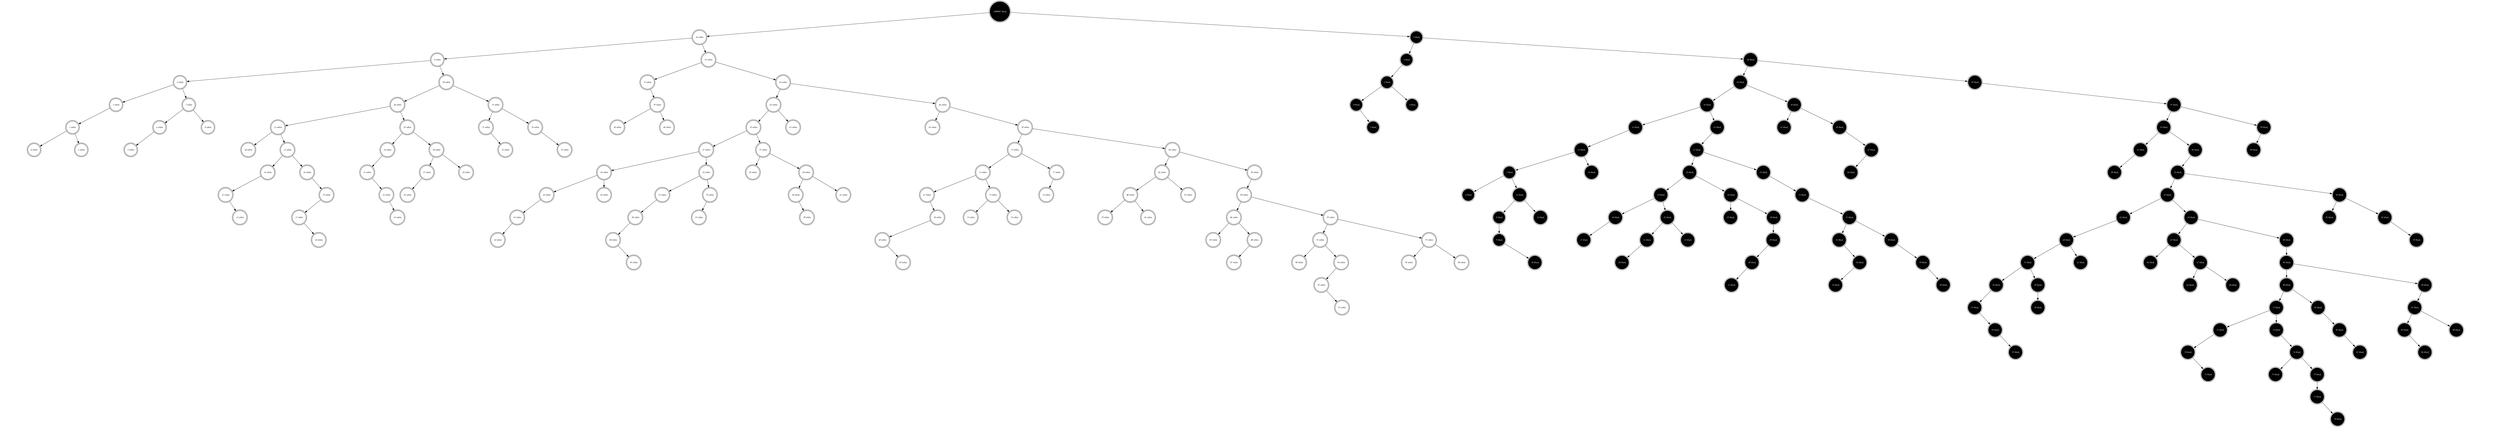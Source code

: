 digraph arbre {
	ordering = out;
	splines = false;
	"1000007 black" [style=filled, fillcolor="black", fontcolor="white", fontsize=12, shape=doublecircle, fontname="Comic Sans MS"];
	"36 white" [style=filled, fillcolor="white", fontcolor="black", fontsize=12, shape=doublecircle, fontname="Comic Sans MS"];
	"1000007 black" -> "36 white";
  "NIL0" [style=invis];
  "1000007 black" -> "NIL0" [style=invis];
	"5 black" [style=filled, fillcolor="black", fontcolor="white", fontsize=12, shape=doublecircle, fontname="Comic Sans MS"];
	"1000007 black" -> "5 black";
	"36 white" [style=filled, fillcolor="white", fontcolor="black", fontsize=12, shape=doublecircle, fontname="Comic Sans MS"];
	"9 white" [style=filled, fillcolor="white", fontcolor="black", fontsize=12, shape=doublecircle, fontname="Comic Sans MS"];
	"36 white" -> "9 white";
  "NIL1" [style=invis];
  "36 white" -> "NIL1" [style=invis];
	"41 white" [style=filled, fillcolor="white", fontcolor="black", fontsize=12, shape=doublecircle, fontname="Comic Sans MS"];
	"36 white" -> "41 white";
	"9 white" [style=filled, fillcolor="white", fontcolor="black", fontsize=12, shape=doublecircle, fontname="Comic Sans MS"];
	"4 white" [style=filled, fillcolor="white", fontcolor="black", fontsize=12, shape=doublecircle, fontname="Comic Sans MS"];
	"9 white" -> "4 white";
  "NIL2" [style=invis];
  "9 white" -> "NIL2" [style=invis];
	"30 white" [style=filled, fillcolor="white", fontcolor="black", fontsize=12, shape=doublecircle, fontname="Comic Sans MS"];
	"9 white" -> "30 white";
	"4 white" [style=filled, fillcolor="white", fontcolor="black", fontsize=12, shape=doublecircle, fontname="Comic Sans MS"];
	"3 white" [style=filled, fillcolor="white", fontcolor="black", fontsize=12, shape=doublecircle, fontname="Comic Sans MS"];
	"4 white" -> "3 white";
  "NIL3" [style=invis];
  "4 white" -> "NIL3" [style=invis];
	"7 white" [style=filled, fillcolor="white", fontcolor="black", fontsize=12, shape=doublecircle, fontname="Comic Sans MS"];
	"4 white" -> "7 white";
	"3 white" [style=filled, fillcolor="white", fontcolor="black", fontsize=12, shape=doublecircle, fontname="Comic Sans MS"];
	"1 white" [style=filled, fillcolor="white", fontcolor="black", fontsize=12, shape=doublecircle, fontname="Comic Sans MS"];
	"3 white" -> "1 white";
  "NIL4" [style=invis];
  "3 white" -> "NIL4" [style=invis];
"NIL5" [style=invis];
"3 white" -> "NIL5" [style=invis];
	"1 white" [style=filled, fillcolor="white", fontcolor="black", fontsize=12, shape=doublecircle, fontname="Comic Sans MS"];
	"0 white" [style=filled, fillcolor="white", fontcolor="black", fontsize=12, shape=doublecircle, fontname="Comic Sans MS"];
	"1 white" -> "0 white";
  "NIL6" [style=invis];
  "1 white" -> "NIL6" [style=invis];
	"2 white" [style=filled, fillcolor="white", fontcolor="black", fontsize=12, shape=doublecircle, fontname="Comic Sans MS"];
	"1 white" -> "2 white";
	"0 white" [style=filled, fillcolor="white", fontcolor="black", fontsize=12, shape=doublecircle, fontname="Comic Sans MS"];
	"NIL7" [style=invis];
	"0 white" -> "NIL7" [style=invis];
  "NIL8" [style=invis];
  "0 white" -> "NIL8" [style=invis];
"NIL9" [style=invis];
"0 white" -> "NIL9" [style=invis];
	"2 white" [style=filled, fillcolor="white", fontcolor="black", fontsize=12, shape=doublecircle, fontname="Comic Sans MS"];
	"NIL10" [style=invis];
	"2 white" -> "NIL10" [style=invis];
  "NIL11" [style=invis];
  "2 white" -> "NIL11" [style=invis];
"NIL12" [style=invis];
"2 white" -> "NIL12" [style=invis];
	"7 white" [style=filled, fillcolor="white", fontcolor="black", fontsize=12, shape=doublecircle, fontname="Comic Sans MS"];
	"6 white" [style=filled, fillcolor="white", fontcolor="black", fontsize=12, shape=doublecircle, fontname="Comic Sans MS"];
	"7 white" -> "6 white";
  "NIL13" [style=invis];
  "7 white" -> "NIL13" [style=invis];
	"8 white" [style=filled, fillcolor="white", fontcolor="black", fontsize=12, shape=doublecircle, fontname="Comic Sans MS"];
	"7 white" -> "8 white";
	"6 white" [style=filled, fillcolor="white", fontcolor="black", fontsize=12, shape=doublecircle, fontname="Comic Sans MS"];
	"5 white" [style=filled, fillcolor="white", fontcolor="black", fontsize=12, shape=doublecircle, fontname="Comic Sans MS"];
	"6 white" -> "5 white";
  "NIL14" [style=invis];
  "6 white" -> "NIL14" [style=invis];
"NIL15" [style=invis];
"6 white" -> "NIL15" [style=invis];
	"5 white" [style=filled, fillcolor="white", fontcolor="black", fontsize=12, shape=doublecircle, fontname="Comic Sans MS"];
	"NIL16" [style=invis];
	"5 white" -> "NIL16" [style=invis];
  "NIL17" [style=invis];
  "5 white" -> "NIL17" [style=invis];
"NIL18" [style=invis];
"5 white" -> "NIL18" [style=invis];
	"8 white" [style=filled, fillcolor="white", fontcolor="black", fontsize=12, shape=doublecircle, fontname="Comic Sans MS"];
	"NIL19" [style=invis];
	"8 white" -> "NIL19" [style=invis];
  "NIL20" [style=invis];
  "8 white" -> "NIL20" [style=invis];
"NIL21" [style=invis];
"8 white" -> "NIL21" [style=invis];
	"30 white" [style=filled, fillcolor="white", fontcolor="black", fontsize=12, shape=doublecircle, fontname="Comic Sans MS"];
	"20 white" [style=filled, fillcolor="white", fontcolor="black", fontsize=12, shape=doublecircle, fontname="Comic Sans MS"];
	"30 white" -> "20 white";
  "NIL22" [style=invis];
  "30 white" -> "NIL22" [style=invis];
	"33 white" [style=filled, fillcolor="white", fontcolor="black", fontsize=12, shape=doublecircle, fontname="Comic Sans MS"];
	"30 white" -> "33 white";
	"20 white" [style=filled, fillcolor="white", fontcolor="black", fontsize=12, shape=doublecircle, fontname="Comic Sans MS"];
	"11 white" [style=filled, fillcolor="white", fontcolor="black", fontsize=12, shape=doublecircle, fontname="Comic Sans MS"];
	"20 white" -> "11 white";
  "NIL23" [style=invis];
  "20 white" -> "NIL23" [style=invis];
	"25 white" [style=filled, fillcolor="white", fontcolor="black", fontsize=12, shape=doublecircle, fontname="Comic Sans MS"];
	"20 white" -> "25 white";
	"11 white" [style=filled, fillcolor="white", fontcolor="black", fontsize=12, shape=doublecircle, fontname="Comic Sans MS"];
	"10 white" [style=filled, fillcolor="white", fontcolor="black", fontsize=12, shape=doublecircle, fontname="Comic Sans MS"];
	"11 white" -> "10 white";
  "NIL24" [style=invis];
  "11 white" -> "NIL24" [style=invis];
	"15 white" [style=filled, fillcolor="white", fontcolor="black", fontsize=12, shape=doublecircle, fontname="Comic Sans MS"];
	"11 white" -> "15 white";
	"10 white" [style=filled, fillcolor="white", fontcolor="black", fontsize=12, shape=doublecircle, fontname="Comic Sans MS"];
	"NIL25" [style=invis];
	"10 white" -> "NIL25" [style=invis];
  "NIL26" [style=invis];
  "10 white" -> "NIL26" [style=invis];
"NIL27" [style=invis];
"10 white" -> "NIL27" [style=invis];
	"15 white" [style=filled, fillcolor="white", fontcolor="black", fontsize=12, shape=doublecircle, fontname="Comic Sans MS"];
	"14 white" [style=filled, fillcolor="white", fontcolor="black", fontsize=12, shape=doublecircle, fontname="Comic Sans MS"];
	"15 white" -> "14 white";
  "NIL28" [style=invis];
  "15 white" -> "NIL28" [style=invis];
	"16 white" [style=filled, fillcolor="white", fontcolor="black", fontsize=12, shape=doublecircle, fontname="Comic Sans MS"];
	"15 white" -> "16 white";
	"14 white" [style=filled, fillcolor="white", fontcolor="black", fontsize=12, shape=doublecircle, fontname="Comic Sans MS"];
	"12 white" [style=filled, fillcolor="white", fontcolor="black", fontsize=12, shape=doublecircle, fontname="Comic Sans MS"];
	"14 white" -> "12 white";
  "NIL29" [style=invis];
  "14 white" -> "NIL29" [style=invis];
"NIL30" [style=invis];
"14 white" -> "NIL30" [style=invis];
	"12 white" [style=filled, fillcolor="white", fontcolor="black", fontsize=12, shape=doublecircle, fontname="Comic Sans MS"];
	"NIL31" [style=invis];
	"12 white" -> "NIL31" [style=invis];
  "NIL32" [style=invis];
  "12 white" -> "NIL32" [style=invis];
	"13 white" [style=filled, fillcolor="white", fontcolor="black", fontsize=12, shape=doublecircle, fontname="Comic Sans MS"];
	"12 white" -> "13 white";
	"13 white" [style=filled, fillcolor="white", fontcolor="black", fontsize=12, shape=doublecircle, fontname="Comic Sans MS"];
	"NIL33" [style=invis];
	"13 white" -> "NIL33" [style=invis];
  "NIL34" [style=invis];
  "13 white" -> "NIL34" [style=invis];
"NIL35" [style=invis];
"13 white" -> "NIL35" [style=invis];
	"16 white" [style=filled, fillcolor="white", fontcolor="black", fontsize=12, shape=doublecircle, fontname="Comic Sans MS"];
	"NIL36" [style=invis];
	"16 white" -> "NIL36" [style=invis];
  "NIL37" [style=invis];
  "16 white" -> "NIL37" [style=invis];
	"19 white" [style=filled, fillcolor="white", fontcolor="black", fontsize=12, shape=doublecircle, fontname="Comic Sans MS"];
	"16 white" -> "19 white";
	"19 white" [style=filled, fillcolor="white", fontcolor="black", fontsize=12, shape=doublecircle, fontname="Comic Sans MS"];
	"17 white" [style=filled, fillcolor="white", fontcolor="black", fontsize=12, shape=doublecircle, fontname="Comic Sans MS"];
	"19 white" -> "17 white";
  "NIL38" [style=invis];
  "19 white" -> "NIL38" [style=invis];
"NIL39" [style=invis];
"19 white" -> "NIL39" [style=invis];
	"17 white" [style=filled, fillcolor="white", fontcolor="black", fontsize=12, shape=doublecircle, fontname="Comic Sans MS"];
	"NIL40" [style=invis];
	"17 white" -> "NIL40" [style=invis];
  "NIL41" [style=invis];
  "17 white" -> "NIL41" [style=invis];
	"18 white" [style=filled, fillcolor="white", fontcolor="black", fontsize=12, shape=doublecircle, fontname="Comic Sans MS"];
	"17 white" -> "18 white";
	"18 white" [style=filled, fillcolor="white", fontcolor="black", fontsize=12, shape=doublecircle, fontname="Comic Sans MS"];
	"NIL42" [style=invis];
	"18 white" -> "NIL42" [style=invis];
  "NIL43" [style=invis];
  "18 white" -> "NIL43" [style=invis];
"NIL44" [style=invis];
"18 white" -> "NIL44" [style=invis];
	"25 white" [style=filled, fillcolor="white", fontcolor="black", fontsize=12, shape=doublecircle, fontname="Comic Sans MS"];
	"24 white" [style=filled, fillcolor="white", fontcolor="black", fontsize=12, shape=doublecircle, fontname="Comic Sans MS"];
	"25 white" -> "24 white";
  "NIL45" [style=invis];
  "25 white" -> "NIL45" [style=invis];
	"28 white" [style=filled, fillcolor="white", fontcolor="black", fontsize=12, shape=doublecircle, fontname="Comic Sans MS"];
	"25 white" -> "28 white";
	"24 white" [style=filled, fillcolor="white", fontcolor="black", fontsize=12, shape=doublecircle, fontname="Comic Sans MS"];
	"21 white" [style=filled, fillcolor="white", fontcolor="black", fontsize=12, shape=doublecircle, fontname="Comic Sans MS"];
	"24 white" -> "21 white";
  "NIL46" [style=invis];
  "24 white" -> "NIL46" [style=invis];
"NIL47" [style=invis];
"24 white" -> "NIL47" [style=invis];
	"21 white" [style=filled, fillcolor="white", fontcolor="black", fontsize=12, shape=doublecircle, fontname="Comic Sans MS"];
	"NIL48" [style=invis];
	"21 white" -> "NIL48" [style=invis];
  "NIL49" [style=invis];
  "21 white" -> "NIL49" [style=invis];
	"22 white" [style=filled, fillcolor="white", fontcolor="black", fontsize=12, shape=doublecircle, fontname="Comic Sans MS"];
	"21 white" -> "22 white";
	"22 white" [style=filled, fillcolor="white", fontcolor="black", fontsize=12, shape=doublecircle, fontname="Comic Sans MS"];
	"NIL50" [style=invis];
	"22 white" -> "NIL50" [style=invis];
  "NIL51" [style=invis];
  "22 white" -> "NIL51" [style=invis];
	"23 white" [style=filled, fillcolor="white", fontcolor="black", fontsize=12, shape=doublecircle, fontname="Comic Sans MS"];
	"22 white" -> "23 white";
	"23 white" [style=filled, fillcolor="white", fontcolor="black", fontsize=12, shape=doublecircle, fontname="Comic Sans MS"];
	"NIL52" [style=invis];
	"23 white" -> "NIL52" [style=invis];
  "NIL53" [style=invis];
  "23 white" -> "NIL53" [style=invis];
"NIL54" [style=invis];
"23 white" -> "NIL54" [style=invis];
	"28 white" [style=filled, fillcolor="white", fontcolor="black", fontsize=12, shape=doublecircle, fontname="Comic Sans MS"];
	"27 white" [style=filled, fillcolor="white", fontcolor="black", fontsize=12, shape=doublecircle, fontname="Comic Sans MS"];
	"28 white" -> "27 white";
  "NIL55" [style=invis];
  "28 white" -> "NIL55" [style=invis];
	"29 white" [style=filled, fillcolor="white", fontcolor="black", fontsize=12, shape=doublecircle, fontname="Comic Sans MS"];
	"28 white" -> "29 white";
	"27 white" [style=filled, fillcolor="white", fontcolor="black", fontsize=12, shape=doublecircle, fontname="Comic Sans MS"];
	"26 white" [style=filled, fillcolor="white", fontcolor="black", fontsize=12, shape=doublecircle, fontname="Comic Sans MS"];
	"27 white" -> "26 white";
  "NIL56" [style=invis];
  "27 white" -> "NIL56" [style=invis];
"NIL57" [style=invis];
"27 white" -> "NIL57" [style=invis];
	"26 white" [style=filled, fillcolor="white", fontcolor="black", fontsize=12, shape=doublecircle, fontname="Comic Sans MS"];
	"NIL58" [style=invis];
	"26 white" -> "NIL58" [style=invis];
  "NIL59" [style=invis];
  "26 white" -> "NIL59" [style=invis];
"NIL60" [style=invis];
"26 white" -> "NIL60" [style=invis];
	"29 white" [style=filled, fillcolor="white", fontcolor="black", fontsize=12, shape=doublecircle, fontname="Comic Sans MS"];
	"NIL61" [style=invis];
	"29 white" -> "NIL61" [style=invis];
  "NIL62" [style=invis];
  "29 white" -> "NIL62" [style=invis];
"NIL63" [style=invis];
"29 white" -> "NIL63" [style=invis];
	"33 white" [style=filled, fillcolor="white", fontcolor="black", fontsize=12, shape=doublecircle, fontname="Comic Sans MS"];
	"31 white" [style=filled, fillcolor="white", fontcolor="black", fontsize=12, shape=doublecircle, fontname="Comic Sans MS"];
	"33 white" -> "31 white";
  "NIL64" [style=invis];
  "33 white" -> "NIL64" [style=invis];
	"34 white" [style=filled, fillcolor="white", fontcolor="black", fontsize=12, shape=doublecircle, fontname="Comic Sans MS"];
	"33 white" -> "34 white";
	"31 white" [style=filled, fillcolor="white", fontcolor="black", fontsize=12, shape=doublecircle, fontname="Comic Sans MS"];
	"NIL65" [style=invis];
	"31 white" -> "NIL65" [style=invis];
  "NIL66" [style=invis];
  "31 white" -> "NIL66" [style=invis];
	"32 white" [style=filled, fillcolor="white", fontcolor="black", fontsize=12, shape=doublecircle, fontname="Comic Sans MS"];
	"31 white" -> "32 white";
	"32 white" [style=filled, fillcolor="white", fontcolor="black", fontsize=12, shape=doublecircle, fontname="Comic Sans MS"];
	"NIL67" [style=invis];
	"32 white" -> "NIL67" [style=invis];
  "NIL68" [style=invis];
  "32 white" -> "NIL68" [style=invis];
"NIL69" [style=invis];
"32 white" -> "NIL69" [style=invis];
	"34 white" [style=filled, fillcolor="white", fontcolor="black", fontsize=12, shape=doublecircle, fontname="Comic Sans MS"];
	"NIL70" [style=invis];
	"34 white" -> "NIL70" [style=invis];
  "NIL71" [style=invis];
  "34 white" -> "NIL71" [style=invis];
	"35 white" [style=filled, fillcolor="white", fontcolor="black", fontsize=12, shape=doublecircle, fontname="Comic Sans MS"];
	"34 white" -> "35 white";
	"35 white" [style=filled, fillcolor="white", fontcolor="black", fontsize=12, shape=doublecircle, fontname="Comic Sans MS"];
	"NIL72" [style=invis];
	"35 white" -> "NIL72" [style=invis];
  "NIL73" [style=invis];
  "35 white" -> "NIL73" [style=invis];
"NIL74" [style=invis];
"35 white" -> "NIL74" [style=invis];
	"41 white" [style=filled, fillcolor="white", fontcolor="black", fontsize=12, shape=doublecircle, fontname="Comic Sans MS"];
	"37 white" [style=filled, fillcolor="white", fontcolor="black", fontsize=12, shape=doublecircle, fontname="Comic Sans MS"];
	"41 white" -> "37 white";
  "NIL75" [style=invis];
  "41 white" -> "NIL75" [style=invis];
	"64 white" [style=filled, fillcolor="white", fontcolor="black", fontsize=12, shape=doublecircle, fontname="Comic Sans MS"];
	"41 white" -> "64 white";
	"37 white" [style=filled, fillcolor="white", fontcolor="black", fontsize=12, shape=doublecircle, fontname="Comic Sans MS"];
	"NIL76" [style=invis];
	"37 white" -> "NIL76" [style=invis];
  "NIL77" [style=invis];
  "37 white" -> "NIL77" [style=invis];
	"39 white" [style=filled, fillcolor="white", fontcolor="black", fontsize=12, shape=doublecircle, fontname="Comic Sans MS"];
	"37 white" -> "39 white";
	"39 white" [style=filled, fillcolor="white", fontcolor="black", fontsize=12, shape=doublecircle, fontname="Comic Sans MS"];
	"38 white" [style=filled, fillcolor="white", fontcolor="black", fontsize=12, shape=doublecircle, fontname="Comic Sans MS"];
	"39 white" -> "38 white";
  "NIL78" [style=invis];
  "39 white" -> "NIL78" [style=invis];
	"40 white" [style=filled, fillcolor="white", fontcolor="black", fontsize=12, shape=doublecircle, fontname="Comic Sans MS"];
	"39 white" -> "40 white";
	"38 white" [style=filled, fillcolor="white", fontcolor="black", fontsize=12, shape=doublecircle, fontname="Comic Sans MS"];
	"NIL79" [style=invis];
	"38 white" -> "NIL79" [style=invis];
  "NIL80" [style=invis];
  "38 white" -> "NIL80" [style=invis];
"NIL81" [style=invis];
"38 white" -> "NIL81" [style=invis];
	"40 white" [style=filled, fillcolor="white", fontcolor="black", fontsize=12, shape=doublecircle, fontname="Comic Sans MS"];
	"NIL82" [style=invis];
	"40 white" -> "NIL82" [style=invis];
  "NIL83" [style=invis];
  "40 white" -> "NIL83" [style=invis];
"NIL84" [style=invis];
"40 white" -> "NIL84" [style=invis];
	"64 white" [style=filled, fillcolor="white", fontcolor="black", fontsize=12, shape=doublecircle, fontname="Comic Sans MS"];
	"62 white" [style=filled, fillcolor="white", fontcolor="black", fontsize=12, shape=doublecircle, fontname="Comic Sans MS"];
	"64 white" -> "62 white";
  "NIL85" [style=invis];
  "64 white" -> "NIL85" [style=invis];
	"66 white" [style=filled, fillcolor="white", fontcolor="black", fontsize=12, shape=doublecircle, fontname="Comic Sans MS"];
	"64 white" -> "66 white";
	"62 white" [style=filled, fillcolor="white", fontcolor="black", fontsize=12, shape=doublecircle, fontname="Comic Sans MS"];
	"55 white" [style=filled, fillcolor="white", fontcolor="black", fontsize=12, shape=doublecircle, fontname="Comic Sans MS"];
	"62 white" -> "55 white";
  "NIL86" [style=invis];
  "62 white" -> "NIL86" [style=invis];
	"63 white" [style=filled, fillcolor="white", fontcolor="black", fontsize=12, shape=doublecircle, fontname="Comic Sans MS"];
	"62 white" -> "63 white";
	"55 white" [style=filled, fillcolor="white", fontcolor="black", fontsize=12, shape=doublecircle, fontname="Comic Sans MS"];
	"47 white" [style=filled, fillcolor="white", fontcolor="black", fontsize=12, shape=doublecircle, fontname="Comic Sans MS"];
	"55 white" -> "47 white";
  "NIL87" [style=invis];
  "55 white" -> "NIL87" [style=invis];
	"57 white" [style=filled, fillcolor="white", fontcolor="black", fontsize=12, shape=doublecircle, fontname="Comic Sans MS"];
	"55 white" -> "57 white";
	"47 white" [style=filled, fillcolor="white", fontcolor="black", fontsize=12, shape=doublecircle, fontname="Comic Sans MS"];
	"45 white" [style=filled, fillcolor="white", fontcolor="black", fontsize=12, shape=doublecircle, fontname="Comic Sans MS"];
	"47 white" -> "45 white";
  "NIL88" [style=invis];
  "47 white" -> "NIL88" [style=invis];
	"52 white" [style=filled, fillcolor="white", fontcolor="black", fontsize=12, shape=doublecircle, fontname="Comic Sans MS"];
	"47 white" -> "52 white";
	"45 white" [style=filled, fillcolor="white", fontcolor="black", fontsize=12, shape=doublecircle, fontname="Comic Sans MS"];
	"44 white" [style=filled, fillcolor="white", fontcolor="black", fontsize=12, shape=doublecircle, fontname="Comic Sans MS"];
	"45 white" -> "44 white";
  "NIL89" [style=invis];
  "45 white" -> "NIL89" [style=invis];
	"46 white" [style=filled, fillcolor="white", fontcolor="black", fontsize=12, shape=doublecircle, fontname="Comic Sans MS"];
	"45 white" -> "46 white";
	"44 white" [style=filled, fillcolor="white", fontcolor="black", fontsize=12, shape=doublecircle, fontname="Comic Sans MS"];
	"43 white" [style=filled, fillcolor="white", fontcolor="black", fontsize=12, shape=doublecircle, fontname="Comic Sans MS"];
	"44 white" -> "43 white";
  "NIL90" [style=invis];
  "44 white" -> "NIL90" [style=invis];
"NIL91" [style=invis];
"44 white" -> "NIL91" [style=invis];
	"43 white" [style=filled, fillcolor="white", fontcolor="black", fontsize=12, shape=doublecircle, fontname="Comic Sans MS"];
	"42 white" [style=filled, fillcolor="white", fontcolor="black", fontsize=12, shape=doublecircle, fontname="Comic Sans MS"];
	"43 white" -> "42 white";
  "NIL92" [style=invis];
  "43 white" -> "NIL92" [style=invis];
"NIL93" [style=invis];
"43 white" -> "NIL93" [style=invis];
	"42 white" [style=filled, fillcolor="white", fontcolor="black", fontsize=12, shape=doublecircle, fontname="Comic Sans MS"];
	"NIL94" [style=invis];
	"42 white" -> "NIL94" [style=invis];
  "NIL95" [style=invis];
  "42 white" -> "NIL95" [style=invis];
"NIL96" [style=invis];
"42 white" -> "NIL96" [style=invis];
	"46 white" [style=filled, fillcolor="white", fontcolor="black", fontsize=12, shape=doublecircle, fontname="Comic Sans MS"];
	"NIL97" [style=invis];
	"46 white" -> "NIL97" [style=invis];
  "NIL98" [style=invis];
  "46 white" -> "NIL98" [style=invis];
"NIL99" [style=invis];
"46 white" -> "NIL99" [style=invis];
	"52 white" [style=filled, fillcolor="white", fontcolor="black", fontsize=12, shape=doublecircle, fontname="Comic Sans MS"];
	"51 white" [style=filled, fillcolor="white", fontcolor="black", fontsize=12, shape=doublecircle, fontname="Comic Sans MS"];
	"52 white" -> "51 white";
  "NIL100" [style=invis];
  "52 white" -> "NIL100" [style=invis];
	"54 white" [style=filled, fillcolor="white", fontcolor="black", fontsize=12, shape=doublecircle, fontname="Comic Sans MS"];
	"52 white" -> "54 white";
	"51 white" [style=filled, fillcolor="white", fontcolor="black", fontsize=12, shape=doublecircle, fontname="Comic Sans MS"];
	"50 white" [style=filled, fillcolor="white", fontcolor="black", fontsize=12, shape=doublecircle, fontname="Comic Sans MS"];
	"51 white" -> "50 white";
  "NIL101" [style=invis];
  "51 white" -> "NIL101" [style=invis];
"NIL102" [style=invis];
"51 white" -> "NIL102" [style=invis];
	"50 white" [style=filled, fillcolor="white", fontcolor="black", fontsize=12, shape=doublecircle, fontname="Comic Sans MS"];
	"48 white" [style=filled, fillcolor="white", fontcolor="black", fontsize=12, shape=doublecircle, fontname="Comic Sans MS"];
	"50 white" -> "48 white";
  "NIL103" [style=invis];
  "50 white" -> "NIL103" [style=invis];
"NIL104" [style=invis];
"50 white" -> "NIL104" [style=invis];
	"48 white" [style=filled, fillcolor="white", fontcolor="black", fontsize=12, shape=doublecircle, fontname="Comic Sans MS"];
	"NIL105" [style=invis];
	"48 white" -> "NIL105" [style=invis];
  "NIL106" [style=invis];
  "48 white" -> "NIL106" [style=invis];
	"49 white" [style=filled, fillcolor="white", fontcolor="black", fontsize=12, shape=doublecircle, fontname="Comic Sans MS"];
	"48 white" -> "49 white";
	"49 white" [style=filled, fillcolor="white", fontcolor="black", fontsize=12, shape=doublecircle, fontname="Comic Sans MS"];
	"NIL107" [style=invis];
	"49 white" -> "NIL107" [style=invis];
  "NIL108" [style=invis];
  "49 white" -> "NIL108" [style=invis];
"NIL109" [style=invis];
"49 white" -> "NIL109" [style=invis];
	"54 white" [style=filled, fillcolor="white", fontcolor="black", fontsize=12, shape=doublecircle, fontname="Comic Sans MS"];
	"53 white" [style=filled, fillcolor="white", fontcolor="black", fontsize=12, shape=doublecircle, fontname="Comic Sans MS"];
	"54 white" -> "53 white";
  "NIL110" [style=invis];
  "54 white" -> "NIL110" [style=invis];
"NIL111" [style=invis];
"54 white" -> "NIL111" [style=invis];
	"53 white" [style=filled, fillcolor="white", fontcolor="black", fontsize=12, shape=doublecircle, fontname="Comic Sans MS"];
	"NIL112" [style=invis];
	"53 white" -> "NIL112" [style=invis];
  "NIL113" [style=invis];
  "53 white" -> "NIL113" [style=invis];
"NIL114" [style=invis];
"53 white" -> "NIL114" [style=invis];
	"57 white" [style=filled, fillcolor="white", fontcolor="black", fontsize=12, shape=doublecircle, fontname="Comic Sans MS"];
	"56 white" [style=filled, fillcolor="white", fontcolor="black", fontsize=12, shape=doublecircle, fontname="Comic Sans MS"];
	"57 white" -> "56 white";
  "NIL115" [style=invis];
  "57 white" -> "NIL115" [style=invis];
	"60 white" [style=filled, fillcolor="white", fontcolor="black", fontsize=12, shape=doublecircle, fontname="Comic Sans MS"];
	"57 white" -> "60 white";
	"56 white" [style=filled, fillcolor="white", fontcolor="black", fontsize=12, shape=doublecircle, fontname="Comic Sans MS"];
	"NIL116" [style=invis];
	"56 white" -> "NIL116" [style=invis];
  "NIL117" [style=invis];
  "56 white" -> "NIL117" [style=invis];
"NIL118" [style=invis];
"56 white" -> "NIL118" [style=invis];
	"60 white" [style=filled, fillcolor="white", fontcolor="black", fontsize=12, shape=doublecircle, fontname="Comic Sans MS"];
	"58 white" [style=filled, fillcolor="white", fontcolor="black", fontsize=12, shape=doublecircle, fontname="Comic Sans MS"];
	"60 white" -> "58 white";
  "NIL119" [style=invis];
  "60 white" -> "NIL119" [style=invis];
	"61 white" [style=filled, fillcolor="white", fontcolor="black", fontsize=12, shape=doublecircle, fontname="Comic Sans MS"];
	"60 white" -> "61 white";
	"58 white" [style=filled, fillcolor="white", fontcolor="black", fontsize=12, shape=doublecircle, fontname="Comic Sans MS"];
	"NIL120" [style=invis];
	"58 white" -> "NIL120" [style=invis];
  "NIL121" [style=invis];
  "58 white" -> "NIL121" [style=invis];
	"59 white" [style=filled, fillcolor="white", fontcolor="black", fontsize=12, shape=doublecircle, fontname="Comic Sans MS"];
	"58 white" -> "59 white";
	"59 white" [style=filled, fillcolor="white", fontcolor="black", fontsize=12, shape=doublecircle, fontname="Comic Sans MS"];
	"NIL122" [style=invis];
	"59 white" -> "NIL122" [style=invis];
  "NIL123" [style=invis];
  "59 white" -> "NIL123" [style=invis];
"NIL124" [style=invis];
"59 white" -> "NIL124" [style=invis];
	"61 white" [style=filled, fillcolor="white", fontcolor="black", fontsize=12, shape=doublecircle, fontname="Comic Sans MS"];
	"NIL125" [style=invis];
	"61 white" -> "NIL125" [style=invis];
  "NIL126" [style=invis];
  "61 white" -> "NIL126" [style=invis];
"NIL127" [style=invis];
"61 white" -> "NIL127" [style=invis];
	"63 white" [style=filled, fillcolor="white", fontcolor="black", fontsize=12, shape=doublecircle, fontname="Comic Sans MS"];
	"NIL128" [style=invis];
	"63 white" -> "NIL128" [style=invis];
  "NIL129" [style=invis];
  "63 white" -> "NIL129" [style=invis];
"NIL130" [style=invis];
"63 white" -> "NIL130" [style=invis];
	"66 white" [style=filled, fillcolor="white", fontcolor="black", fontsize=12, shape=doublecircle, fontname="Comic Sans MS"];
	"65 white" [style=filled, fillcolor="white", fontcolor="black", fontsize=12, shape=doublecircle, fontname="Comic Sans MS"];
	"66 white" -> "65 white";
  "NIL131" [style=invis];
  "66 white" -> "NIL131" [style=invis];
	"78 white" [style=filled, fillcolor="white", fontcolor="black", fontsize=12, shape=doublecircle, fontname="Comic Sans MS"];
	"66 white" -> "78 white";
	"65 white" [style=filled, fillcolor="white", fontcolor="black", fontsize=12, shape=doublecircle, fontname="Comic Sans MS"];
	"NIL132" [style=invis];
	"65 white" -> "NIL132" [style=invis];
  "NIL133" [style=invis];
  "65 white" -> "NIL133" [style=invis];
"NIL134" [style=invis];
"65 white" -> "NIL134" [style=invis];
	"78 white" [style=filled, fillcolor="white", fontcolor="black", fontsize=12, shape=doublecircle, fontname="Comic Sans MS"];
	"75 white" [style=filled, fillcolor="white", fontcolor="black", fontsize=12, shape=doublecircle, fontname="Comic Sans MS"];
	"78 white" -> "75 white";
  "NIL135" [style=invis];
  "78 white" -> "NIL135" [style=invis];
	"84 white" [style=filled, fillcolor="white", fontcolor="black", fontsize=12, shape=doublecircle, fontname="Comic Sans MS"];
	"78 white" -> "84 white";
	"75 white" [style=filled, fillcolor="white", fontcolor="black", fontsize=12, shape=doublecircle, fontname="Comic Sans MS"];
	"71 white" [style=filled, fillcolor="white", fontcolor="black", fontsize=12, shape=doublecircle, fontname="Comic Sans MS"];
	"75 white" -> "71 white";
  "NIL136" [style=invis];
  "75 white" -> "NIL136" [style=invis];
	"77 white" [style=filled, fillcolor="white", fontcolor="black", fontsize=12, shape=doublecircle, fontname="Comic Sans MS"];
	"75 white" -> "77 white";
	"71 white" [style=filled, fillcolor="white", fontcolor="black", fontsize=12, shape=doublecircle, fontname="Comic Sans MS"];
	"67 white" [style=filled, fillcolor="white", fontcolor="black", fontsize=12, shape=doublecircle, fontname="Comic Sans MS"];
	"71 white" -> "67 white";
  "NIL137" [style=invis];
  "71 white" -> "NIL137" [style=invis];
	"73 white" [style=filled, fillcolor="white", fontcolor="black", fontsize=12, shape=doublecircle, fontname="Comic Sans MS"];
	"71 white" -> "73 white";
	"67 white" [style=filled, fillcolor="white", fontcolor="black", fontsize=12, shape=doublecircle, fontname="Comic Sans MS"];
	"NIL138" [style=invis];
	"67 white" -> "NIL138" [style=invis];
  "NIL139" [style=invis];
  "67 white" -> "NIL139" [style=invis];
	"70 white" [style=filled, fillcolor="white", fontcolor="black", fontsize=12, shape=doublecircle, fontname="Comic Sans MS"];
	"67 white" -> "70 white";
	"70 white" [style=filled, fillcolor="white", fontcolor="black", fontsize=12, shape=doublecircle, fontname="Comic Sans MS"];
	"68 white" [style=filled, fillcolor="white", fontcolor="black", fontsize=12, shape=doublecircle, fontname="Comic Sans MS"];
	"70 white" -> "68 white";
  "NIL140" [style=invis];
  "70 white" -> "NIL140" [style=invis];
"NIL141" [style=invis];
"70 white" -> "NIL141" [style=invis];
	"68 white" [style=filled, fillcolor="white", fontcolor="black", fontsize=12, shape=doublecircle, fontname="Comic Sans MS"];
	"NIL142" [style=invis];
	"68 white" -> "NIL142" [style=invis];
  "NIL143" [style=invis];
  "68 white" -> "NIL143" [style=invis];
	"69 white" [style=filled, fillcolor="white", fontcolor="black", fontsize=12, shape=doublecircle, fontname="Comic Sans MS"];
	"68 white" -> "69 white";
	"69 white" [style=filled, fillcolor="white", fontcolor="black", fontsize=12, shape=doublecircle, fontname="Comic Sans MS"];
	"NIL144" [style=invis];
	"69 white" -> "NIL144" [style=invis];
  "NIL145" [style=invis];
  "69 white" -> "NIL145" [style=invis];
"NIL146" [style=invis];
"69 white" -> "NIL146" [style=invis];
	"73 white" [style=filled, fillcolor="white", fontcolor="black", fontsize=12, shape=doublecircle, fontname="Comic Sans MS"];
	"72 white" [style=filled, fillcolor="white", fontcolor="black", fontsize=12, shape=doublecircle, fontname="Comic Sans MS"];
	"73 white" -> "72 white";
  "NIL147" [style=invis];
  "73 white" -> "NIL147" [style=invis];
	"74 white" [style=filled, fillcolor="white", fontcolor="black", fontsize=12, shape=doublecircle, fontname="Comic Sans MS"];
	"73 white" -> "74 white";
	"72 white" [style=filled, fillcolor="white", fontcolor="black", fontsize=12, shape=doublecircle, fontname="Comic Sans MS"];
	"NIL148" [style=invis];
	"72 white" -> "NIL148" [style=invis];
  "NIL149" [style=invis];
  "72 white" -> "NIL149" [style=invis];
"NIL150" [style=invis];
"72 white" -> "NIL150" [style=invis];
	"74 white" [style=filled, fillcolor="white", fontcolor="black", fontsize=12, shape=doublecircle, fontname="Comic Sans MS"];
	"NIL151" [style=invis];
	"74 white" -> "NIL151" [style=invis];
  "NIL152" [style=invis];
  "74 white" -> "NIL152" [style=invis];
"NIL153" [style=invis];
"74 white" -> "NIL153" [style=invis];
	"77 white" [style=filled, fillcolor="white", fontcolor="black", fontsize=12, shape=doublecircle, fontname="Comic Sans MS"];
	"76 white" [style=filled, fillcolor="white", fontcolor="black", fontsize=12, shape=doublecircle, fontname="Comic Sans MS"];
	"77 white" -> "76 white";
  "NIL154" [style=invis];
  "77 white" -> "NIL154" [style=invis];
"NIL155" [style=invis];
"77 white" -> "NIL155" [style=invis];
	"76 white" [style=filled, fillcolor="white", fontcolor="black", fontsize=12, shape=doublecircle, fontname="Comic Sans MS"];
	"NIL156" [style=invis];
	"76 white" -> "NIL156" [style=invis];
  "NIL157" [style=invis];
  "76 white" -> "NIL157" [style=invis];
"NIL158" [style=invis];
"76 white" -> "NIL158" [style=invis];
	"84 white" [style=filled, fillcolor="white", fontcolor="black", fontsize=12, shape=doublecircle, fontname="Comic Sans MS"];
	"82 white" [style=filled, fillcolor="white", fontcolor="black", fontsize=12, shape=doublecircle, fontname="Comic Sans MS"];
	"84 white" -> "82 white";
  "NIL159" [style=invis];
  "84 white" -> "NIL159" [style=invis];
	"99 white" [style=filled, fillcolor="white", fontcolor="black", fontsize=12, shape=doublecircle, fontname="Comic Sans MS"];
	"84 white" -> "99 white";
	"82 white" [style=filled, fillcolor="white", fontcolor="black", fontsize=12, shape=doublecircle, fontname="Comic Sans MS"];
	"80 white" [style=filled, fillcolor="white", fontcolor="black", fontsize=12, shape=doublecircle, fontname="Comic Sans MS"];
	"82 white" -> "80 white";
  "NIL160" [style=invis];
  "82 white" -> "NIL160" [style=invis];
	"83 white" [style=filled, fillcolor="white", fontcolor="black", fontsize=12, shape=doublecircle, fontname="Comic Sans MS"];
	"82 white" -> "83 white";
	"80 white" [style=filled, fillcolor="white", fontcolor="black", fontsize=12, shape=doublecircle, fontname="Comic Sans MS"];
	"79 white" [style=filled, fillcolor="white", fontcolor="black", fontsize=12, shape=doublecircle, fontname="Comic Sans MS"];
	"80 white" -> "79 white";
  "NIL161" [style=invis];
  "80 white" -> "NIL161" [style=invis];
	"81 white" [style=filled, fillcolor="white", fontcolor="black", fontsize=12, shape=doublecircle, fontname="Comic Sans MS"];
	"80 white" -> "81 white";
	"79 white" [style=filled, fillcolor="white", fontcolor="black", fontsize=12, shape=doublecircle, fontname="Comic Sans MS"];
	"NIL162" [style=invis];
	"79 white" -> "NIL162" [style=invis];
  "NIL163" [style=invis];
  "79 white" -> "NIL163" [style=invis];
"NIL164" [style=invis];
"79 white" -> "NIL164" [style=invis];
	"81 white" [style=filled, fillcolor="white", fontcolor="black", fontsize=12, shape=doublecircle, fontname="Comic Sans MS"];
	"NIL165" [style=invis];
	"81 white" -> "NIL165" [style=invis];
  "NIL166" [style=invis];
  "81 white" -> "NIL166" [style=invis];
"NIL167" [style=invis];
"81 white" -> "NIL167" [style=invis];
	"83 white" [style=filled, fillcolor="white", fontcolor="black", fontsize=12, shape=doublecircle, fontname="Comic Sans MS"];
	"NIL168" [style=invis];
	"83 white" -> "NIL168" [style=invis];
  "NIL169" [style=invis];
  "83 white" -> "NIL169" [style=invis];
"NIL170" [style=invis];
"83 white" -> "NIL170" [style=invis];
	"99 white" [style=filled, fillcolor="white", fontcolor="black", fontsize=12, shape=doublecircle, fontname="Comic Sans MS"];
	"89 white" [style=filled, fillcolor="white", fontcolor="black", fontsize=12, shape=doublecircle, fontname="Comic Sans MS"];
	"99 white" -> "89 white";
  "NIL171" [style=invis];
  "99 white" -> "NIL171" [style=invis];
"NIL172" [style=invis];
"99 white" -> "NIL172" [style=invis];
	"89 white" [style=filled, fillcolor="white", fontcolor="black", fontsize=12, shape=doublecircle, fontname="Comic Sans MS"];
	"86 white" [style=filled, fillcolor="white", fontcolor="black", fontsize=12, shape=doublecircle, fontname="Comic Sans MS"];
	"89 white" -> "86 white";
  "NIL173" [style=invis];
  "89 white" -> "NIL173" [style=invis];
	"95 white" [style=filled, fillcolor="white", fontcolor="black", fontsize=12, shape=doublecircle, fontname="Comic Sans MS"];
	"89 white" -> "95 white";
	"86 white" [style=filled, fillcolor="white", fontcolor="black", fontsize=12, shape=doublecircle, fontname="Comic Sans MS"];
	"85 white" [style=filled, fillcolor="white", fontcolor="black", fontsize=12, shape=doublecircle, fontname="Comic Sans MS"];
	"86 white" -> "85 white";
  "NIL174" [style=invis];
  "86 white" -> "NIL174" [style=invis];
	"88 white" [style=filled, fillcolor="white", fontcolor="black", fontsize=12, shape=doublecircle, fontname="Comic Sans MS"];
	"86 white" -> "88 white";
	"85 white" [style=filled, fillcolor="white", fontcolor="black", fontsize=12, shape=doublecircle, fontname="Comic Sans MS"];
	"NIL175" [style=invis];
	"85 white" -> "NIL175" [style=invis];
  "NIL176" [style=invis];
  "85 white" -> "NIL176" [style=invis];
"NIL177" [style=invis];
"85 white" -> "NIL177" [style=invis];
	"88 white" [style=filled, fillcolor="white", fontcolor="black", fontsize=12, shape=doublecircle, fontname="Comic Sans MS"];
	"87 white" [style=filled, fillcolor="white", fontcolor="black", fontsize=12, shape=doublecircle, fontname="Comic Sans MS"];
	"88 white" -> "87 white";
  "NIL178" [style=invis];
  "88 white" -> "NIL178" [style=invis];
"NIL179" [style=invis];
"88 white" -> "NIL179" [style=invis];
	"87 white" [style=filled, fillcolor="white", fontcolor="black", fontsize=12, shape=doublecircle, fontname="Comic Sans MS"];
	"NIL180" [style=invis];
	"87 white" -> "NIL180" [style=invis];
  "NIL181" [style=invis];
  "87 white" -> "NIL181" [style=invis];
"NIL182" [style=invis];
"87 white" -> "NIL182" [style=invis];
	"95 white" [style=filled, fillcolor="white", fontcolor="black", fontsize=12, shape=doublecircle, fontname="Comic Sans MS"];
	"91 white" [style=filled, fillcolor="white", fontcolor="black", fontsize=12, shape=doublecircle, fontname="Comic Sans MS"];
	"95 white" -> "91 white";
  "NIL183" [style=invis];
  "95 white" -> "NIL183" [style=invis];
	"97 white" [style=filled, fillcolor="white", fontcolor="black", fontsize=12, shape=doublecircle, fontname="Comic Sans MS"];
	"95 white" -> "97 white";
	"91 white" [style=filled, fillcolor="white", fontcolor="black", fontsize=12, shape=doublecircle, fontname="Comic Sans MS"];
	"90 white" [style=filled, fillcolor="white", fontcolor="black", fontsize=12, shape=doublecircle, fontname="Comic Sans MS"];
	"91 white" -> "90 white";
  "NIL184" [style=invis];
  "91 white" -> "NIL184" [style=invis];
	"94 white" [style=filled, fillcolor="white", fontcolor="black", fontsize=12, shape=doublecircle, fontname="Comic Sans MS"];
	"91 white" -> "94 white";
	"90 white" [style=filled, fillcolor="white", fontcolor="black", fontsize=12, shape=doublecircle, fontname="Comic Sans MS"];
	"NIL185" [style=invis];
	"90 white" -> "NIL185" [style=invis];
  "NIL186" [style=invis];
  "90 white" -> "NIL186" [style=invis];
"NIL187" [style=invis];
"90 white" -> "NIL187" [style=invis];
	"94 white" [style=filled, fillcolor="white", fontcolor="black", fontsize=12, shape=doublecircle, fontname="Comic Sans MS"];
	"92 white" [style=filled, fillcolor="white", fontcolor="black", fontsize=12, shape=doublecircle, fontname="Comic Sans MS"];
	"94 white" -> "92 white";
  "NIL188" [style=invis];
  "94 white" -> "NIL188" [style=invis];
"NIL189" [style=invis];
"94 white" -> "NIL189" [style=invis];
	"92 white" [style=filled, fillcolor="white", fontcolor="black", fontsize=12, shape=doublecircle, fontname="Comic Sans MS"];
	"NIL190" [style=invis];
	"92 white" -> "NIL190" [style=invis];
  "NIL191" [style=invis];
  "92 white" -> "NIL191" [style=invis];
	"93 white" [style=filled, fillcolor="white", fontcolor="black", fontsize=12, shape=doublecircle, fontname="Comic Sans MS"];
	"92 white" -> "93 white";
	"93 white" [style=filled, fillcolor="white", fontcolor="black", fontsize=12, shape=doublecircle, fontname="Comic Sans MS"];
	"NIL192" [style=invis];
	"93 white" -> "NIL192" [style=invis];
  "NIL193" [style=invis];
  "93 white" -> "NIL193" [style=invis];
"NIL194" [style=invis];
"93 white" -> "NIL194" [style=invis];
	"97 white" [style=filled, fillcolor="white", fontcolor="black", fontsize=12, shape=doublecircle, fontname="Comic Sans MS"];
	"96 white" [style=filled, fillcolor="white", fontcolor="black", fontsize=12, shape=doublecircle, fontname="Comic Sans MS"];
	"97 white" -> "96 white";
  "NIL195" [style=invis];
  "97 white" -> "NIL195" [style=invis];
	"98 white" [style=filled, fillcolor="white", fontcolor="black", fontsize=12, shape=doublecircle, fontname="Comic Sans MS"];
	"97 white" -> "98 white";
	"96 white" [style=filled, fillcolor="white", fontcolor="black", fontsize=12, shape=doublecircle, fontname="Comic Sans MS"];
	"NIL196" [style=invis];
	"96 white" -> "NIL196" [style=invis];
  "NIL197" [style=invis];
  "96 white" -> "NIL197" [style=invis];
"NIL198" [style=invis];
"96 white" -> "NIL198" [style=invis];
	"98 white" [style=filled, fillcolor="white", fontcolor="black", fontsize=12, shape=doublecircle, fontname="Comic Sans MS"];
	"NIL199" [style=invis];
	"98 white" -> "NIL199" [style=invis];
  "NIL200" [style=invis];
  "98 white" -> "NIL200" [style=invis];
"NIL201" [style=invis];
"98 white" -> "NIL201" [style=invis];
	"5 black" [style=filled, fillcolor="black", fontcolor="white", fontsize=12, shape=doublecircle, fontname="Comic Sans MS"];
	"4 black" [style=filled, fillcolor="black", fontcolor="white", fontsize=12, shape=doublecircle, fontname="Comic Sans MS"];
	"5 black" -> "4 black";
  "NIL202" [style=invis];
  "5 black" -> "NIL202" [style=invis];
	"48 black" [style=filled, fillcolor="black", fontcolor="white", fontsize=12, shape=doublecircle, fontname="Comic Sans MS"];
	"5 black" -> "48 black";
	"4 black" [style=filled, fillcolor="black", fontcolor="white", fontsize=12, shape=doublecircle, fontname="Comic Sans MS"];
	"2 black" [style=filled, fillcolor="black", fontcolor="white", fontsize=12, shape=doublecircle, fontname="Comic Sans MS"];
	"4 black" -> "2 black";
  "NIL203" [style=invis];
  "4 black" -> "NIL203" [style=invis];
"NIL204" [style=invis];
"4 black" -> "NIL204" [style=invis];
	"2 black" [style=filled, fillcolor="black", fontcolor="white", fontsize=12, shape=doublecircle, fontname="Comic Sans MS"];
	"0 black" [style=filled, fillcolor="black", fontcolor="white", fontsize=12, shape=doublecircle, fontname="Comic Sans MS"];
	"2 black" -> "0 black";
  "NIL205" [style=invis];
  "2 black" -> "NIL205" [style=invis];
	"3 black" [style=filled, fillcolor="black", fontcolor="white", fontsize=12, shape=doublecircle, fontname="Comic Sans MS"];
	"2 black" -> "3 black";
	"0 black" [style=filled, fillcolor="black", fontcolor="white", fontsize=12, shape=doublecircle, fontname="Comic Sans MS"];
	"NIL206" [style=invis];
	"0 black" -> "NIL206" [style=invis];
  "NIL207" [style=invis];
  "0 black" -> "NIL207" [style=invis];
	"1 black" [style=filled, fillcolor="black", fontcolor="white", fontsize=12, shape=doublecircle, fontname="Comic Sans MS"];
	"0 black" -> "1 black";
	"1 black" [style=filled, fillcolor="black", fontcolor="white", fontsize=12, shape=doublecircle, fontname="Comic Sans MS"];
	"NIL208" [style=invis];
	"1 black" -> "NIL208" [style=invis];
  "NIL209" [style=invis];
  "1 black" -> "NIL209" [style=invis];
"NIL210" [style=invis];
"1 black" -> "NIL210" [style=invis];
	"3 black" [style=filled, fillcolor="black", fontcolor="white", fontsize=12, shape=doublecircle, fontname="Comic Sans MS"];
	"NIL211" [style=invis];
	"3 black" -> "NIL211" [style=invis];
  "NIL212" [style=invis];
  "3 black" -> "NIL212" [style=invis];
"NIL213" [style=invis];
"3 black" -> "NIL213" [style=invis];
	"48 black" [style=filled, fillcolor="black", fontcolor="white", fontsize=12, shape=doublecircle, fontname="Comic Sans MS"];
	"42 black" [style=filled, fillcolor="black", fontcolor="white", fontsize=12, shape=doublecircle, fontname="Comic Sans MS"];
	"48 black" -> "42 black";
  "NIL214" [style=invis];
  "48 black" -> "NIL214" [style=invis];
	"49 black" [style=filled, fillcolor="black", fontcolor="white", fontsize=12, shape=doublecircle, fontname="Comic Sans MS"];
	"48 black" -> "49 black";
	"42 black" [style=filled, fillcolor="black", fontcolor="white", fontsize=12, shape=doublecircle, fontname="Comic Sans MS"];
	"16 black" [style=filled, fillcolor="black", fontcolor="white", fontsize=12, shape=doublecircle, fontname="Comic Sans MS"];
	"42 black" -> "16 black";
  "NIL215" [style=invis];
  "42 black" -> "NIL215" [style=invis];
	"44 black" [style=filled, fillcolor="black", fontcolor="white", fontsize=12, shape=doublecircle, fontname="Comic Sans MS"];
	"42 black" -> "44 black";
	"16 black" [style=filled, fillcolor="black", fontcolor="white", fontsize=12, shape=doublecircle, fontname="Comic Sans MS"];
	"15 black" [style=filled, fillcolor="black", fontcolor="white", fontsize=12, shape=doublecircle, fontname="Comic Sans MS"];
	"16 black" -> "15 black";
  "NIL216" [style=invis];
  "16 black" -> "NIL216" [style=invis];
	"41 black" [style=filled, fillcolor="black", fontcolor="white", fontsize=12, shape=doublecircle, fontname="Comic Sans MS"];
	"16 black" -> "41 black";
	"15 black" [style=filled, fillcolor="black", fontcolor="white", fontsize=12, shape=doublecircle, fontname="Comic Sans MS"];
	"13 black" [style=filled, fillcolor="black", fontcolor="white", fontsize=12, shape=doublecircle, fontname="Comic Sans MS"];
	"15 black" -> "13 black";
  "NIL217" [style=invis];
  "15 black" -> "NIL217" [style=invis];
"NIL218" [style=invis];
"15 black" -> "NIL218" [style=invis];
	"13 black" [style=filled, fillcolor="black", fontcolor="white", fontsize=12, shape=doublecircle, fontname="Comic Sans MS"];
	"7 black" [style=filled, fillcolor="black", fontcolor="white", fontsize=12, shape=doublecircle, fontname="Comic Sans MS"];
	"13 black" -> "7 black";
  "NIL219" [style=invis];
  "13 black" -> "NIL219" [style=invis];
	"14 black" [style=filled, fillcolor="black", fontcolor="white", fontsize=12, shape=doublecircle, fontname="Comic Sans MS"];
	"13 black" -> "14 black";
	"7 black" [style=filled, fillcolor="black", fontcolor="white", fontsize=12, shape=doublecircle, fontname="Comic Sans MS"];
	"6 black" [style=filled, fillcolor="black", fontcolor="white", fontsize=12, shape=doublecircle, fontname="Comic Sans MS"];
	"7 black" -> "6 black";
  "NIL220" [style=invis];
  "7 black" -> "NIL220" [style=invis];
	"11 black" [style=filled, fillcolor="black", fontcolor="white", fontsize=12, shape=doublecircle, fontname="Comic Sans MS"];
	"7 black" -> "11 black";
	"6 black" [style=filled, fillcolor="black", fontcolor="white", fontsize=12, shape=doublecircle, fontname="Comic Sans MS"];
	"NIL221" [style=invis];
	"6 black" -> "NIL221" [style=invis];
  "NIL222" [style=invis];
  "6 black" -> "NIL222" [style=invis];
"NIL223" [style=invis];
"6 black" -> "NIL223" [style=invis];
	"11 black" [style=filled, fillcolor="black", fontcolor="white", fontsize=12, shape=doublecircle, fontname="Comic Sans MS"];
	"8 black" [style=filled, fillcolor="black", fontcolor="white", fontsize=12, shape=doublecircle, fontname="Comic Sans MS"];
	"11 black" -> "8 black";
  "NIL224" [style=invis];
  "11 black" -> "NIL224" [style=invis];
	"12 black" [style=filled, fillcolor="black", fontcolor="white", fontsize=12, shape=doublecircle, fontname="Comic Sans MS"];
	"11 black" -> "12 black";
	"8 black" [style=filled, fillcolor="black", fontcolor="white", fontsize=12, shape=doublecircle, fontname="Comic Sans MS"];
	"NIL225" [style=invis];
	"8 black" -> "NIL225" [style=invis];
  "NIL226" [style=invis];
  "8 black" -> "NIL226" [style=invis];
	"9 black" [style=filled, fillcolor="black", fontcolor="white", fontsize=12, shape=doublecircle, fontname="Comic Sans MS"];
	"8 black" -> "9 black";
	"9 black" [style=filled, fillcolor="black", fontcolor="white", fontsize=12, shape=doublecircle, fontname="Comic Sans MS"];
	"NIL227" [style=invis];
	"9 black" -> "NIL227" [style=invis];
  "NIL228" [style=invis];
  "9 black" -> "NIL228" [style=invis];
	"10 black" [style=filled, fillcolor="black", fontcolor="white", fontsize=12, shape=doublecircle, fontname="Comic Sans MS"];
	"9 black" -> "10 black";
	"10 black" [style=filled, fillcolor="black", fontcolor="white", fontsize=12, shape=doublecircle, fontname="Comic Sans MS"];
	"NIL229" [style=invis];
	"10 black" -> "NIL229" [style=invis];
  "NIL230" [style=invis];
  "10 black" -> "NIL230" [style=invis];
"NIL231" [style=invis];
"10 black" -> "NIL231" [style=invis];
	"12 black" [style=filled, fillcolor="black", fontcolor="white", fontsize=12, shape=doublecircle, fontname="Comic Sans MS"];
	"NIL232" [style=invis];
	"12 black" -> "NIL232" [style=invis];
  "NIL233" [style=invis];
  "12 black" -> "NIL233" [style=invis];
"NIL234" [style=invis];
"12 black" -> "NIL234" [style=invis];
	"14 black" [style=filled, fillcolor="black", fontcolor="white", fontsize=12, shape=doublecircle, fontname="Comic Sans MS"];
	"NIL235" [style=invis];
	"14 black" -> "NIL235" [style=invis];
  "NIL236" [style=invis];
  "14 black" -> "NIL236" [style=invis];
"NIL237" [style=invis];
"14 black" -> "NIL237" [style=invis];
	"41 black" [style=filled, fillcolor="black", fontcolor="white", fontsize=12, shape=doublecircle, fontname="Comic Sans MS"];
	"31 black" [style=filled, fillcolor="black", fontcolor="white", fontsize=12, shape=doublecircle, fontname="Comic Sans MS"];
	"41 black" -> "31 black";
  "NIL238" [style=invis];
  "41 black" -> "NIL238" [style=invis];
"NIL239" [style=invis];
"41 black" -> "NIL239" [style=invis];
	"31 black" [style=filled, fillcolor="black", fontcolor="white", fontsize=12, shape=doublecircle, fontname="Comic Sans MS"];
	"24 black" [style=filled, fillcolor="black", fontcolor="white", fontsize=12, shape=doublecircle, fontname="Comic Sans MS"];
	"31 black" -> "24 black";
  "NIL240" [style=invis];
  "31 black" -> "NIL240" [style=invis];
	"32 black" [style=filled, fillcolor="black", fontcolor="white", fontsize=12, shape=doublecircle, fontname="Comic Sans MS"];
	"31 black" -> "32 black";
	"24 black" [style=filled, fillcolor="black", fontcolor="white", fontsize=12, shape=doublecircle, fontname="Comic Sans MS"];
	"19 black" [style=filled, fillcolor="black", fontcolor="white", fontsize=12, shape=doublecircle, fontname="Comic Sans MS"];
	"24 black" -> "19 black";
  "NIL241" [style=invis];
  "24 black" -> "NIL241" [style=invis];
	"26 black" [style=filled, fillcolor="black", fontcolor="white", fontsize=12, shape=doublecircle, fontname="Comic Sans MS"];
	"24 black" -> "26 black";
	"19 black" [style=filled, fillcolor="black", fontcolor="white", fontsize=12, shape=doublecircle, fontname="Comic Sans MS"];
	"18 black" [style=filled, fillcolor="black", fontcolor="white", fontsize=12, shape=doublecircle, fontname="Comic Sans MS"];
	"19 black" -> "18 black";
  "NIL242" [style=invis];
  "19 black" -> "NIL242" [style=invis];
	"22 black" [style=filled, fillcolor="black", fontcolor="white", fontsize=12, shape=doublecircle, fontname="Comic Sans MS"];
	"19 black" -> "22 black";
	"18 black" [style=filled, fillcolor="black", fontcolor="white", fontsize=12, shape=doublecircle, fontname="Comic Sans MS"];
	"17 black" [style=filled, fillcolor="black", fontcolor="white", fontsize=12, shape=doublecircle, fontname="Comic Sans MS"];
	"18 black" -> "17 black";
  "NIL243" [style=invis];
  "18 black" -> "NIL243" [style=invis];
"NIL244" [style=invis];
"18 black" -> "NIL244" [style=invis];
	"17 black" [style=filled, fillcolor="black", fontcolor="white", fontsize=12, shape=doublecircle, fontname="Comic Sans MS"];
	"NIL245" [style=invis];
	"17 black" -> "NIL245" [style=invis];
  "NIL246" [style=invis];
  "17 black" -> "NIL246" [style=invis];
"NIL247" [style=invis];
"17 black" -> "NIL247" [style=invis];
	"22 black" [style=filled, fillcolor="black", fontcolor="white", fontsize=12, shape=doublecircle, fontname="Comic Sans MS"];
	"21 black" [style=filled, fillcolor="black", fontcolor="white", fontsize=12, shape=doublecircle, fontname="Comic Sans MS"];
	"22 black" -> "21 black";
  "NIL248" [style=invis];
  "22 black" -> "NIL248" [style=invis];
	"23 black" [style=filled, fillcolor="black", fontcolor="white", fontsize=12, shape=doublecircle, fontname="Comic Sans MS"];
	"22 black" -> "23 black";
	"21 black" [style=filled, fillcolor="black", fontcolor="white", fontsize=12, shape=doublecircle, fontname="Comic Sans MS"];
	"20 black" [style=filled, fillcolor="black", fontcolor="white", fontsize=12, shape=doublecircle, fontname="Comic Sans MS"];
	"21 black" -> "20 black";
  "NIL249" [style=invis];
  "21 black" -> "NIL249" [style=invis];
"NIL250" [style=invis];
"21 black" -> "NIL250" [style=invis];
	"20 black" [style=filled, fillcolor="black", fontcolor="white", fontsize=12, shape=doublecircle, fontname="Comic Sans MS"];
	"NIL251" [style=invis];
	"20 black" -> "NIL251" [style=invis];
  "NIL252" [style=invis];
  "20 black" -> "NIL252" [style=invis];
"NIL253" [style=invis];
"20 black" -> "NIL253" [style=invis];
	"23 black" [style=filled, fillcolor="black", fontcolor="white", fontsize=12, shape=doublecircle, fontname="Comic Sans MS"];
	"NIL254" [style=invis];
	"23 black" -> "NIL254" [style=invis];
  "NIL255" [style=invis];
  "23 black" -> "NIL255" [style=invis];
"NIL256" [style=invis];
"23 black" -> "NIL256" [style=invis];
	"26 black" [style=filled, fillcolor="black", fontcolor="white", fontsize=12, shape=doublecircle, fontname="Comic Sans MS"];
	"25 black" [style=filled, fillcolor="black", fontcolor="white", fontsize=12, shape=doublecircle, fontname="Comic Sans MS"];
	"26 black" -> "25 black";
  "NIL257" [style=invis];
  "26 black" -> "NIL257" [style=invis];
	"30 black" [style=filled, fillcolor="black", fontcolor="white", fontsize=12, shape=doublecircle, fontname="Comic Sans MS"];
	"26 black" -> "30 black";
	"25 black" [style=filled, fillcolor="black", fontcolor="white", fontsize=12, shape=doublecircle, fontname="Comic Sans MS"];
	"NIL258" [style=invis];
	"25 black" -> "NIL258" [style=invis];
  "NIL259" [style=invis];
  "25 black" -> "NIL259" [style=invis];
"NIL260" [style=invis];
"25 black" -> "NIL260" [style=invis];
	"30 black" [style=filled, fillcolor="black", fontcolor="white", fontsize=12, shape=doublecircle, fontname="Comic Sans MS"];
	"29 black" [style=filled, fillcolor="black", fontcolor="white", fontsize=12, shape=doublecircle, fontname="Comic Sans MS"];
	"30 black" -> "29 black";
  "NIL261" [style=invis];
  "30 black" -> "NIL261" [style=invis];
"NIL262" [style=invis];
"30 black" -> "NIL262" [style=invis];
	"29 black" [style=filled, fillcolor="black", fontcolor="white", fontsize=12, shape=doublecircle, fontname="Comic Sans MS"];
	"28 black" [style=filled, fillcolor="black", fontcolor="white", fontsize=12, shape=doublecircle, fontname="Comic Sans MS"];
	"29 black" -> "28 black";
  "NIL263" [style=invis];
  "29 black" -> "NIL263" [style=invis];
"NIL264" [style=invis];
"29 black" -> "NIL264" [style=invis];
	"28 black" [style=filled, fillcolor="black", fontcolor="white", fontsize=12, shape=doublecircle, fontname="Comic Sans MS"];
	"27 black" [style=filled, fillcolor="black", fontcolor="white", fontsize=12, shape=doublecircle, fontname="Comic Sans MS"];
	"28 black" -> "27 black";
  "NIL265" [style=invis];
  "28 black" -> "NIL265" [style=invis];
"NIL266" [style=invis];
"28 black" -> "NIL266" [style=invis];
	"27 black" [style=filled, fillcolor="black", fontcolor="white", fontsize=12, shape=doublecircle, fontname="Comic Sans MS"];
	"NIL267" [style=invis];
	"27 black" -> "NIL267" [style=invis];
  "NIL268" [style=invis];
  "27 black" -> "NIL268" [style=invis];
"NIL269" [style=invis];
"27 black" -> "NIL269" [style=invis];
	"32 black" [style=filled, fillcolor="black", fontcolor="white", fontsize=12, shape=doublecircle, fontname="Comic Sans MS"];
	"NIL270" [style=invis];
	"32 black" -> "NIL270" [style=invis];
  "NIL271" [style=invis];
  "32 black" -> "NIL271" [style=invis];
	"33 black" [style=filled, fillcolor="black", fontcolor="white", fontsize=12, shape=doublecircle, fontname="Comic Sans MS"];
	"32 black" -> "33 black";
	"33 black" [style=filled, fillcolor="black", fontcolor="white", fontsize=12, shape=doublecircle, fontname="Comic Sans MS"];
	"NIL272" [style=invis];
	"33 black" -> "NIL272" [style=invis];
  "NIL273" [style=invis];
  "33 black" -> "NIL273" [style=invis];
	"37 black" [style=filled, fillcolor="black", fontcolor="white", fontsize=12, shape=doublecircle, fontname="Comic Sans MS"];
	"33 black" -> "37 black";
	"37 black" [style=filled, fillcolor="black", fontcolor="white", fontsize=12, shape=doublecircle, fontname="Comic Sans MS"];
	"34 black" [style=filled, fillcolor="black", fontcolor="white", fontsize=12, shape=doublecircle, fontname="Comic Sans MS"];
	"37 black" -> "34 black";
  "NIL274" [style=invis];
  "37 black" -> "NIL274" [style=invis];
	"38 black" [style=filled, fillcolor="black", fontcolor="white", fontsize=12, shape=doublecircle, fontname="Comic Sans MS"];
	"37 black" -> "38 black";
	"34 black" [style=filled, fillcolor="black", fontcolor="white", fontsize=12, shape=doublecircle, fontname="Comic Sans MS"];
	"NIL275" [style=invis];
	"34 black" -> "NIL275" [style=invis];
  "NIL276" [style=invis];
  "34 black" -> "NIL276" [style=invis];
	"36 black" [style=filled, fillcolor="black", fontcolor="white", fontsize=12, shape=doublecircle, fontname="Comic Sans MS"];
	"34 black" -> "36 black";
	"36 black" [style=filled, fillcolor="black", fontcolor="white", fontsize=12, shape=doublecircle, fontname="Comic Sans MS"];
	"35 black" [style=filled, fillcolor="black", fontcolor="white", fontsize=12, shape=doublecircle, fontname="Comic Sans MS"];
	"36 black" -> "35 black";
  "NIL277" [style=invis];
  "36 black" -> "NIL277" [style=invis];
"NIL278" [style=invis];
"36 black" -> "NIL278" [style=invis];
	"35 black" [style=filled, fillcolor="black", fontcolor="white", fontsize=12, shape=doublecircle, fontname="Comic Sans MS"];
	"NIL279" [style=invis];
	"35 black" -> "NIL279" [style=invis];
  "NIL280" [style=invis];
  "35 black" -> "NIL280" [style=invis];
"NIL281" [style=invis];
"35 black" -> "NIL281" [style=invis];
	"38 black" [style=filled, fillcolor="black", fontcolor="white", fontsize=12, shape=doublecircle, fontname="Comic Sans MS"];
	"NIL282" [style=invis];
	"38 black" -> "NIL282" [style=invis];
  "NIL283" [style=invis];
  "38 black" -> "NIL283" [style=invis];
	"39 black" [style=filled, fillcolor="black", fontcolor="white", fontsize=12, shape=doublecircle, fontname="Comic Sans MS"];
	"38 black" -> "39 black";
	"39 black" [style=filled, fillcolor="black", fontcolor="white", fontsize=12, shape=doublecircle, fontname="Comic Sans MS"];
	"NIL284" [style=invis];
	"39 black" -> "NIL284" [style=invis];
  "NIL285" [style=invis];
  "39 black" -> "NIL285" [style=invis];
	"40 black" [style=filled, fillcolor="black", fontcolor="white", fontsize=12, shape=doublecircle, fontname="Comic Sans MS"];
	"39 black" -> "40 black";
	"40 black" [style=filled, fillcolor="black", fontcolor="white", fontsize=12, shape=doublecircle, fontname="Comic Sans MS"];
	"NIL286" [style=invis];
	"40 black" -> "NIL286" [style=invis];
  "NIL287" [style=invis];
  "40 black" -> "NIL287" [style=invis];
"NIL288" [style=invis];
"40 black" -> "NIL288" [style=invis];
	"44 black" [style=filled, fillcolor="black", fontcolor="white", fontsize=12, shape=doublecircle, fontname="Comic Sans MS"];
	"43 black" [style=filled, fillcolor="black", fontcolor="white", fontsize=12, shape=doublecircle, fontname="Comic Sans MS"];
	"44 black" -> "43 black";
  "NIL289" [style=invis];
  "44 black" -> "NIL289" [style=invis];
	"45 black" [style=filled, fillcolor="black", fontcolor="white", fontsize=12, shape=doublecircle, fontname="Comic Sans MS"];
	"44 black" -> "45 black";
	"43 black" [style=filled, fillcolor="black", fontcolor="white", fontsize=12, shape=doublecircle, fontname="Comic Sans MS"];
	"NIL290" [style=invis];
	"43 black" -> "NIL290" [style=invis];
  "NIL291" [style=invis];
  "43 black" -> "NIL291" [style=invis];
"NIL292" [style=invis];
"43 black" -> "NIL292" [style=invis];
	"45 black" [style=filled, fillcolor="black", fontcolor="white", fontsize=12, shape=doublecircle, fontname="Comic Sans MS"];
	"NIL293" [style=invis];
	"45 black" -> "NIL293" [style=invis];
  "NIL294" [style=invis];
  "45 black" -> "NIL294" [style=invis];
	"47 black" [style=filled, fillcolor="black", fontcolor="white", fontsize=12, shape=doublecircle, fontname="Comic Sans MS"];
	"45 black" -> "47 black";
	"47 black" [style=filled, fillcolor="black", fontcolor="white", fontsize=12, shape=doublecircle, fontname="Comic Sans MS"];
	"46 black" [style=filled, fillcolor="black", fontcolor="white", fontsize=12, shape=doublecircle, fontname="Comic Sans MS"];
	"47 black" -> "46 black";
  "NIL295" [style=invis];
  "47 black" -> "NIL295" [style=invis];
"NIL296" [style=invis];
"47 black" -> "NIL296" [style=invis];
	"46 black" [style=filled, fillcolor="black", fontcolor="white", fontsize=12, shape=doublecircle, fontname="Comic Sans MS"];
	"NIL297" [style=invis];
	"46 black" -> "NIL297" [style=invis];
  "NIL298" [style=invis];
  "46 black" -> "NIL298" [style=invis];
"NIL299" [style=invis];
"46 black" -> "NIL299" [style=invis];
	"49 black" [style=filled, fillcolor="black", fontcolor="white", fontsize=12, shape=doublecircle, fontname="Comic Sans MS"];
	"NIL300" [style=invis];
	"49 black" -> "NIL300" [style=invis];
  "NIL301" [style=invis];
  "49 black" -> "NIL301" [style=invis];
	"97 black" [style=filled, fillcolor="black", fontcolor="white", fontsize=12, shape=doublecircle, fontname="Comic Sans MS"];
	"49 black" -> "97 black";
	"97 black" [style=filled, fillcolor="black", fontcolor="white", fontsize=12, shape=doublecircle, fontname="Comic Sans MS"];
	"52 black" [style=filled, fillcolor="black", fontcolor="white", fontsize=12, shape=doublecircle, fontname="Comic Sans MS"];
	"97 black" -> "52 black";
  "NIL302" [style=invis];
  "97 black" -> "NIL302" [style=invis];
	"99 black" [style=filled, fillcolor="black", fontcolor="white", fontsize=12, shape=doublecircle, fontname="Comic Sans MS"];
	"97 black" -> "99 black";
	"52 black" [style=filled, fillcolor="black", fontcolor="white", fontsize=12, shape=doublecircle, fontname="Comic Sans MS"];
	"51 black" [style=filled, fillcolor="black", fontcolor="white", fontsize=12, shape=doublecircle, fontname="Comic Sans MS"];
	"52 black" -> "51 black";
  "NIL303" [style=invis];
  "52 black" -> "NIL303" [style=invis];
	"96 black" [style=filled, fillcolor="black", fontcolor="white", fontsize=12, shape=doublecircle, fontname="Comic Sans MS"];
	"52 black" -> "96 black";
	"51 black" [style=filled, fillcolor="black", fontcolor="white", fontsize=12, shape=doublecircle, fontname="Comic Sans MS"];
	"50 black" [style=filled, fillcolor="black", fontcolor="white", fontsize=12, shape=doublecircle, fontname="Comic Sans MS"];
	"51 black" -> "50 black";
  "NIL304" [style=invis];
  "51 black" -> "NIL304" [style=invis];
"NIL305" [style=invis];
"51 black" -> "NIL305" [style=invis];
	"50 black" [style=filled, fillcolor="black", fontcolor="white", fontsize=12, shape=doublecircle, fontname="Comic Sans MS"];
	"NIL306" [style=invis];
	"50 black" -> "NIL306" [style=invis];
  "NIL307" [style=invis];
  "50 black" -> "NIL307" [style=invis];
"NIL308" [style=invis];
"50 black" -> "NIL308" [style=invis];
	"96 black" [style=filled, fillcolor="black", fontcolor="white", fontsize=12, shape=doublecircle, fontname="Comic Sans MS"];
	"91 black" [style=filled, fillcolor="black", fontcolor="white", fontsize=12, shape=doublecircle, fontname="Comic Sans MS"];
	"96 black" -> "91 black";
  "NIL309" [style=invis];
  "96 black" -> "NIL309" [style=invis];
"NIL310" [style=invis];
"96 black" -> "NIL310" [style=invis];
	"91 black" [style=filled, fillcolor="black", fontcolor="white", fontsize=12, shape=doublecircle, fontname="Comic Sans MS"];
	"63 black" [style=filled, fillcolor="black", fontcolor="white", fontsize=12, shape=doublecircle, fontname="Comic Sans MS"];
	"91 black" -> "63 black";
  "NIL311" [style=invis];
  "91 black" -> "NIL311" [style=invis];
	"93 black" [style=filled, fillcolor="black", fontcolor="white", fontsize=12, shape=doublecircle, fontname="Comic Sans MS"];
	"91 black" -> "93 black";
	"63 black" [style=filled, fillcolor="black", fontcolor="white", fontsize=12, shape=doublecircle, fontname="Comic Sans MS"];
	"62 black" [style=filled, fillcolor="black", fontcolor="white", fontsize=12, shape=doublecircle, fontname="Comic Sans MS"];
	"63 black" -> "62 black";
  "NIL312" [style=invis];
  "63 black" -> "NIL312" [style=invis];
	"69 black" [style=filled, fillcolor="black", fontcolor="white", fontsize=12, shape=doublecircle, fontname="Comic Sans MS"];
	"63 black" -> "69 black";
	"62 black" [style=filled, fillcolor="black", fontcolor="white", fontsize=12, shape=doublecircle, fontname="Comic Sans MS"];
	"60 black" [style=filled, fillcolor="black", fontcolor="white", fontsize=12, shape=doublecircle, fontname="Comic Sans MS"];
	"62 black" -> "60 black";
  "NIL313" [style=invis];
  "62 black" -> "NIL313" [style=invis];
"NIL314" [style=invis];
"62 black" -> "NIL314" [style=invis];
	"60 black" [style=filled, fillcolor="black", fontcolor="white", fontsize=12, shape=doublecircle, fontname="Comic Sans MS"];
	"57 black" [style=filled, fillcolor="black", fontcolor="white", fontsize=12, shape=doublecircle, fontname="Comic Sans MS"];
	"60 black" -> "57 black";
  "NIL315" [style=invis];
  "60 black" -> "NIL315" [style=invis];
	"61 black" [style=filled, fillcolor="black", fontcolor="white", fontsize=12, shape=doublecircle, fontname="Comic Sans MS"];
	"60 black" -> "61 black";
	"57 black" [style=filled, fillcolor="black", fontcolor="white", fontsize=12, shape=doublecircle, fontname="Comic Sans MS"];
	"56 black" [style=filled, fillcolor="black", fontcolor="white", fontsize=12, shape=doublecircle, fontname="Comic Sans MS"];
	"57 black" -> "56 black";
  "NIL316" [style=invis];
  "57 black" -> "NIL316" [style=invis];
	"59 black" [style=filled, fillcolor="black", fontcolor="white", fontsize=12, shape=doublecircle, fontname="Comic Sans MS"];
	"57 black" -> "59 black";
	"56 black" [style=filled, fillcolor="black", fontcolor="white", fontsize=12, shape=doublecircle, fontname="Comic Sans MS"];
	"53 black" [style=filled, fillcolor="black", fontcolor="white", fontsize=12, shape=doublecircle, fontname="Comic Sans MS"];
	"56 black" -> "53 black";
  "NIL317" [style=invis];
  "56 black" -> "NIL317" [style=invis];
"NIL318" [style=invis];
"56 black" -> "NIL318" [style=invis];
	"53 black" [style=filled, fillcolor="black", fontcolor="white", fontsize=12, shape=doublecircle, fontname="Comic Sans MS"];
	"NIL319" [style=invis];
	"53 black" -> "NIL319" [style=invis];
  "NIL320" [style=invis];
  "53 black" -> "NIL320" [style=invis];
	"54 black" [style=filled, fillcolor="black", fontcolor="white", fontsize=12, shape=doublecircle, fontname="Comic Sans MS"];
	"53 black" -> "54 black";
	"54 black" [style=filled, fillcolor="black", fontcolor="white", fontsize=12, shape=doublecircle, fontname="Comic Sans MS"];
	"NIL321" [style=invis];
	"54 black" -> "NIL321" [style=invis];
  "NIL322" [style=invis];
  "54 black" -> "NIL322" [style=invis];
	"55 black" [style=filled, fillcolor="black", fontcolor="white", fontsize=12, shape=doublecircle, fontname="Comic Sans MS"];
	"54 black" -> "55 black";
	"55 black" [style=filled, fillcolor="black", fontcolor="white", fontsize=12, shape=doublecircle, fontname="Comic Sans MS"];
	"NIL323" [style=invis];
	"55 black" -> "NIL323" [style=invis];
  "NIL324" [style=invis];
  "55 black" -> "NIL324" [style=invis];
"NIL325" [style=invis];
"55 black" -> "NIL325" [style=invis];
	"59 black" [style=filled, fillcolor="black", fontcolor="white", fontsize=12, shape=doublecircle, fontname="Comic Sans MS"];
	"58 black" [style=filled, fillcolor="black", fontcolor="white", fontsize=12, shape=doublecircle, fontname="Comic Sans MS"];
	"59 black" -> "58 black";
  "NIL326" [style=invis];
  "59 black" -> "NIL326" [style=invis];
"NIL327" [style=invis];
"59 black" -> "NIL327" [style=invis];
	"58 black" [style=filled, fillcolor="black", fontcolor="white", fontsize=12, shape=doublecircle, fontname="Comic Sans MS"];
	"NIL328" [style=invis];
	"58 black" -> "NIL328" [style=invis];
  "NIL329" [style=invis];
  "58 black" -> "NIL329" [style=invis];
"NIL330" [style=invis];
"58 black" -> "NIL330" [style=invis];
	"61 black" [style=filled, fillcolor="black", fontcolor="white", fontsize=12, shape=doublecircle, fontname="Comic Sans MS"];
	"NIL331" [style=invis];
	"61 black" -> "NIL331" [style=invis];
  "NIL332" [style=invis];
  "61 black" -> "NIL332" [style=invis];
"NIL333" [style=invis];
"61 black" -> "NIL333" [style=invis];
	"69 black" [style=filled, fillcolor="black", fontcolor="white", fontsize=12, shape=doublecircle, fontname="Comic Sans MS"];
	"65 black" [style=filled, fillcolor="black", fontcolor="white", fontsize=12, shape=doublecircle, fontname="Comic Sans MS"];
	"69 black" -> "65 black";
  "NIL334" [style=invis];
  "69 black" -> "NIL334" [style=invis];
	"90 black" [style=filled, fillcolor="black", fontcolor="white", fontsize=12, shape=doublecircle, fontname="Comic Sans MS"];
	"69 black" -> "90 black";
	"65 black" [style=filled, fillcolor="black", fontcolor="white", fontsize=12, shape=doublecircle, fontname="Comic Sans MS"];
	"64 black" [style=filled, fillcolor="black", fontcolor="white", fontsize=12, shape=doublecircle, fontname="Comic Sans MS"];
	"65 black" -> "64 black";
  "NIL335" [style=invis];
  "65 black" -> "NIL335" [style=invis];
	"67 black" [style=filled, fillcolor="black", fontcolor="white", fontsize=12, shape=doublecircle, fontname="Comic Sans MS"];
	"65 black" -> "67 black";
	"64 black" [style=filled, fillcolor="black", fontcolor="white", fontsize=12, shape=doublecircle, fontname="Comic Sans MS"];
	"NIL336" [style=invis];
	"64 black" -> "NIL336" [style=invis];
  "NIL337" [style=invis];
  "64 black" -> "NIL337" [style=invis];
"NIL338" [style=invis];
"64 black" -> "NIL338" [style=invis];
	"67 black" [style=filled, fillcolor="black", fontcolor="white", fontsize=12, shape=doublecircle, fontname="Comic Sans MS"];
	"66 black" [style=filled, fillcolor="black", fontcolor="white", fontsize=12, shape=doublecircle, fontname="Comic Sans MS"];
	"67 black" -> "66 black";
  "NIL339" [style=invis];
  "67 black" -> "NIL339" [style=invis];
	"68 black" [style=filled, fillcolor="black", fontcolor="white", fontsize=12, shape=doublecircle, fontname="Comic Sans MS"];
	"67 black" -> "68 black";
	"66 black" [style=filled, fillcolor="black", fontcolor="white", fontsize=12, shape=doublecircle, fontname="Comic Sans MS"];
	"NIL340" [style=invis];
	"66 black" -> "NIL340" [style=invis];
  "NIL341" [style=invis];
  "66 black" -> "NIL341" [style=invis];
"NIL342" [style=invis];
"66 black" -> "NIL342" [style=invis];
	"68 black" [style=filled, fillcolor="black", fontcolor="white", fontsize=12, shape=doublecircle, fontname="Comic Sans MS"];
	"NIL343" [style=invis];
	"68 black" -> "NIL343" [style=invis];
  "NIL344" [style=invis];
  "68 black" -> "NIL344" [style=invis];
"NIL345" [style=invis];
"68 black" -> "NIL345" [style=invis];
	"90 black" [style=filled, fillcolor="black", fontcolor="white", fontsize=12, shape=doublecircle, fontname="Comic Sans MS"];
	"84 black" [style=filled, fillcolor="black", fontcolor="white", fontsize=12, shape=doublecircle, fontname="Comic Sans MS"];
	"90 black" -> "84 black";
  "NIL346" [style=invis];
  "90 black" -> "NIL346" [style=invis];
"NIL347" [style=invis];
"90 black" -> "NIL347" [style=invis];
	"84 black" [style=filled, fillcolor="black", fontcolor="white", fontsize=12, shape=doublecircle, fontname="Comic Sans MS"];
	"80 black" [style=filled, fillcolor="black", fontcolor="white", fontsize=12, shape=doublecircle, fontname="Comic Sans MS"];
	"84 black" -> "80 black";
  "NIL348" [style=invis];
  "84 black" -> "NIL348" [style=invis];
	"89 black" [style=filled, fillcolor="black", fontcolor="white", fontsize=12, shape=doublecircle, fontname="Comic Sans MS"];
	"84 black" -> "89 black";
	"80 black" [style=filled, fillcolor="black", fontcolor="white", fontsize=12, shape=doublecircle, fontname="Comic Sans MS"];
	"73 black" [style=filled, fillcolor="black", fontcolor="white", fontsize=12, shape=doublecircle, fontname="Comic Sans MS"];
	"80 black" -> "73 black";
  "NIL349" [style=invis];
  "80 black" -> "NIL349" [style=invis];
	"81 black" [style=filled, fillcolor="black", fontcolor="white", fontsize=12, shape=doublecircle, fontname="Comic Sans MS"];
	"80 black" -> "81 black";
	"73 black" [style=filled, fillcolor="black", fontcolor="white", fontsize=12, shape=doublecircle, fontname="Comic Sans MS"];
	"72 black" [style=filled, fillcolor="black", fontcolor="white", fontsize=12, shape=doublecircle, fontname="Comic Sans MS"];
	"73 black" -> "72 black";
  "NIL350" [style=invis];
  "73 black" -> "NIL350" [style=invis];
	"74 black" [style=filled, fillcolor="black", fontcolor="white", fontsize=12, shape=doublecircle, fontname="Comic Sans MS"];
	"73 black" -> "74 black";
	"72 black" [style=filled, fillcolor="black", fontcolor="white", fontsize=12, shape=doublecircle, fontname="Comic Sans MS"];
	"70 black" [style=filled, fillcolor="black", fontcolor="white", fontsize=12, shape=doublecircle, fontname="Comic Sans MS"];
	"72 black" -> "70 black";
  "NIL351" [style=invis];
  "72 black" -> "NIL351" [style=invis];
"NIL352" [style=invis];
"72 black" -> "NIL352" [style=invis];
	"70 black" [style=filled, fillcolor="black", fontcolor="white", fontsize=12, shape=doublecircle, fontname="Comic Sans MS"];
	"NIL353" [style=invis];
	"70 black" -> "NIL353" [style=invis];
  "NIL354" [style=invis];
  "70 black" -> "NIL354" [style=invis];
	"71 black" [style=filled, fillcolor="black", fontcolor="white", fontsize=12, shape=doublecircle, fontname="Comic Sans MS"];
	"70 black" -> "71 black";
	"71 black" [style=filled, fillcolor="black", fontcolor="white", fontsize=12, shape=doublecircle, fontname="Comic Sans MS"];
	"NIL355" [style=invis];
	"71 black" -> "NIL355" [style=invis];
  "NIL356" [style=invis];
  "71 black" -> "NIL356" [style=invis];
"NIL357" [style=invis];
"71 black" -> "NIL357" [style=invis];
	"74 black" [style=filled, fillcolor="black", fontcolor="white", fontsize=12, shape=doublecircle, fontname="Comic Sans MS"];
	"NIL358" [style=invis];
	"74 black" -> "NIL358" [style=invis];
  "NIL359" [style=invis];
  "74 black" -> "NIL359" [style=invis];
	"76 black" [style=filled, fillcolor="black", fontcolor="white", fontsize=12, shape=doublecircle, fontname="Comic Sans MS"];
	"74 black" -> "76 black";
	"76 black" [style=filled, fillcolor="black", fontcolor="white", fontsize=12, shape=doublecircle, fontname="Comic Sans MS"];
	"75 black" [style=filled, fillcolor="black", fontcolor="white", fontsize=12, shape=doublecircle, fontname="Comic Sans MS"];
	"76 black" -> "75 black";
  "NIL360" [style=invis];
  "76 black" -> "NIL360" [style=invis];
	"79 black" [style=filled, fillcolor="black", fontcolor="white", fontsize=12, shape=doublecircle, fontname="Comic Sans MS"];
	"76 black" -> "79 black";
	"75 black" [style=filled, fillcolor="black", fontcolor="white", fontsize=12, shape=doublecircle, fontname="Comic Sans MS"];
	"NIL361" [style=invis];
	"75 black" -> "NIL361" [style=invis];
  "NIL362" [style=invis];
  "75 black" -> "NIL362" [style=invis];
"NIL363" [style=invis];
"75 black" -> "NIL363" [style=invis];
	"79 black" [style=filled, fillcolor="black", fontcolor="white", fontsize=12, shape=doublecircle, fontname="Comic Sans MS"];
	"77 black" [style=filled, fillcolor="black", fontcolor="white", fontsize=12, shape=doublecircle, fontname="Comic Sans MS"];
	"79 black" -> "77 black";
  "NIL364" [style=invis];
  "79 black" -> "NIL364" [style=invis];
"NIL365" [style=invis];
"79 black" -> "NIL365" [style=invis];
	"77 black" [style=filled, fillcolor="black", fontcolor="white", fontsize=12, shape=doublecircle, fontname="Comic Sans MS"];
	"NIL366" [style=invis];
	"77 black" -> "NIL366" [style=invis];
  "NIL367" [style=invis];
  "77 black" -> "NIL367" [style=invis];
	"78 black" [style=filled, fillcolor="black", fontcolor="white", fontsize=12, shape=doublecircle, fontname="Comic Sans MS"];
	"77 black" -> "78 black";
	"78 black" [style=filled, fillcolor="black", fontcolor="white", fontsize=12, shape=doublecircle, fontname="Comic Sans MS"];
	"NIL368" [style=invis];
	"78 black" -> "NIL368" [style=invis];
  "NIL369" [style=invis];
  "78 black" -> "NIL369" [style=invis];
"NIL370" [style=invis];
"78 black" -> "NIL370" [style=invis];
	"81 black" [style=filled, fillcolor="black", fontcolor="white", fontsize=12, shape=doublecircle, fontname="Comic Sans MS"];
	"NIL371" [style=invis];
	"81 black" -> "NIL371" [style=invis];
  "NIL372" [style=invis];
  "81 black" -> "NIL372" [style=invis];
	"82 black" [style=filled, fillcolor="black", fontcolor="white", fontsize=12, shape=doublecircle, fontname="Comic Sans MS"];
	"81 black" -> "82 black";
	"82 black" [style=filled, fillcolor="black", fontcolor="white", fontsize=12, shape=doublecircle, fontname="Comic Sans MS"];
	"NIL373" [style=invis];
	"82 black" -> "NIL373" [style=invis];
  "NIL374" [style=invis];
  "82 black" -> "NIL374" [style=invis];
	"83 black" [style=filled, fillcolor="black", fontcolor="white", fontsize=12, shape=doublecircle, fontname="Comic Sans MS"];
	"82 black" -> "83 black";
	"83 black" [style=filled, fillcolor="black", fontcolor="white", fontsize=12, shape=doublecircle, fontname="Comic Sans MS"];
	"NIL375" [style=invis];
	"83 black" -> "NIL375" [style=invis];
  "NIL376" [style=invis];
  "83 black" -> "NIL376" [style=invis];
"NIL377" [style=invis];
"83 black" -> "NIL377" [style=invis];
	"89 black" [style=filled, fillcolor="black", fontcolor="white", fontsize=12, shape=doublecircle, fontname="Comic Sans MS"];
	"87 black" [style=filled, fillcolor="black", fontcolor="white", fontsize=12, shape=doublecircle, fontname="Comic Sans MS"];
	"89 black" -> "87 black";
  "NIL378" [style=invis];
  "89 black" -> "NIL378" [style=invis];
"NIL379" [style=invis];
"89 black" -> "NIL379" [style=invis];
	"87 black" [style=filled, fillcolor="black", fontcolor="white", fontsize=12, shape=doublecircle, fontname="Comic Sans MS"];
	"85 black" [style=filled, fillcolor="black", fontcolor="white", fontsize=12, shape=doublecircle, fontname="Comic Sans MS"];
	"87 black" -> "85 black";
  "NIL380" [style=invis];
  "87 black" -> "NIL380" [style=invis];
	"88 black" [style=filled, fillcolor="black", fontcolor="white", fontsize=12, shape=doublecircle, fontname="Comic Sans MS"];
	"87 black" -> "88 black";
	"85 black" [style=filled, fillcolor="black", fontcolor="white", fontsize=12, shape=doublecircle, fontname="Comic Sans MS"];
	"NIL381" [style=invis];
	"85 black" -> "NIL381" [style=invis];
  "NIL382" [style=invis];
  "85 black" -> "NIL382" [style=invis];
	"86 black" [style=filled, fillcolor="black", fontcolor="white", fontsize=12, shape=doublecircle, fontname="Comic Sans MS"];
	"85 black" -> "86 black";
	"86 black" [style=filled, fillcolor="black", fontcolor="white", fontsize=12, shape=doublecircle, fontname="Comic Sans MS"];
	"NIL383" [style=invis];
	"86 black" -> "NIL383" [style=invis];
  "NIL384" [style=invis];
  "86 black" -> "NIL384" [style=invis];
"NIL385" [style=invis];
"86 black" -> "NIL385" [style=invis];
	"88 black" [style=filled, fillcolor="black", fontcolor="white", fontsize=12, shape=doublecircle, fontname="Comic Sans MS"];
	"NIL386" [style=invis];
	"88 black" -> "NIL386" [style=invis];
  "NIL387" [style=invis];
  "88 black" -> "NIL387" [style=invis];
"NIL388" [style=invis];
"88 black" -> "NIL388" [style=invis];
	"93 black" [style=filled, fillcolor="black", fontcolor="white", fontsize=12, shape=doublecircle, fontname="Comic Sans MS"];
	"92 black" [style=filled, fillcolor="black", fontcolor="white", fontsize=12, shape=doublecircle, fontname="Comic Sans MS"];
	"93 black" -> "92 black";
  "NIL389" [style=invis];
  "93 black" -> "NIL389" [style=invis];
	"94 black" [style=filled, fillcolor="black", fontcolor="white", fontsize=12, shape=doublecircle, fontname="Comic Sans MS"];
	"93 black" -> "94 black";
	"92 black" [style=filled, fillcolor="black", fontcolor="white", fontsize=12, shape=doublecircle, fontname="Comic Sans MS"];
	"NIL390" [style=invis];
	"92 black" -> "NIL390" [style=invis];
  "NIL391" [style=invis];
  "92 black" -> "NIL391" [style=invis];
"NIL392" [style=invis];
"92 black" -> "NIL392" [style=invis];
	"94 black" [style=filled, fillcolor="black", fontcolor="white", fontsize=12, shape=doublecircle, fontname="Comic Sans MS"];
	"NIL393" [style=invis];
	"94 black" -> "NIL393" [style=invis];
  "NIL394" [style=invis];
  "94 black" -> "NIL394" [style=invis];
	"95 black" [style=filled, fillcolor="black", fontcolor="white", fontsize=12, shape=doublecircle, fontname="Comic Sans MS"];
	"94 black" -> "95 black";
	"95 black" [style=filled, fillcolor="black", fontcolor="white", fontsize=12, shape=doublecircle, fontname="Comic Sans MS"];
	"NIL395" [style=invis];
	"95 black" -> "NIL395" [style=invis];
  "NIL396" [style=invis];
  "95 black" -> "NIL396" [style=invis];
"NIL397" [style=invis];
"95 black" -> "NIL397" [style=invis];
	"99 black" [style=filled, fillcolor="black", fontcolor="white", fontsize=12, shape=doublecircle, fontname="Comic Sans MS"];
	"98 black" [style=filled, fillcolor="black", fontcolor="white", fontsize=12, shape=doublecircle, fontname="Comic Sans MS"];
	"99 black" -> "98 black";
  "NIL398" [style=invis];
  "99 black" -> "NIL398" [style=invis];
"NIL399" [style=invis];
"99 black" -> "NIL399" [style=invis];
	"98 black" [style=filled, fillcolor="black", fontcolor="white", fontsize=12, shape=doublecircle, fontname="Comic Sans MS"];
	"NIL400" [style=invis];
	"98 black" -> "NIL400" [style=invis];
  "NIL401" [style=invis];
  "98 black" -> "NIL401" [style=invis];
"NIL402" [style=invis];
"98 black" -> "NIL402" [style=invis];
}
